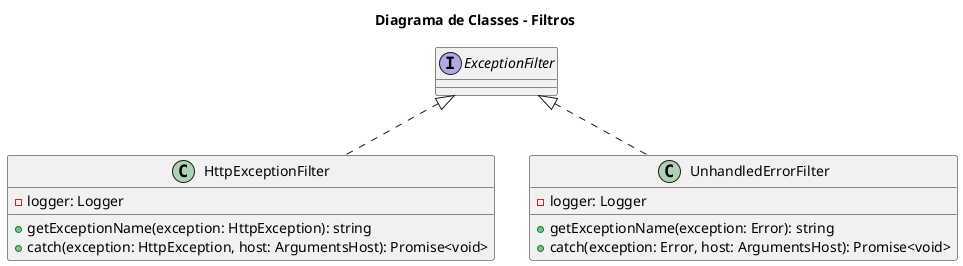 @startuml "Class Diagram"

title "Diagrama de Classes - Filtros"

class HttpExceptionFilter implements ExceptionFilter {
  -logger: Logger
  +getExceptionName(exception: HttpException): string
  +catch(exception: HttpException, host: ArgumentsHost): Promise<void>
}

class UnhandledErrorFilter implements ExceptionFilter {
  -logger: Logger
  +getExceptionName(exception: Error): string
  +catch(exception: Error, host: ArgumentsHost): Promise<void>
}

@enduml